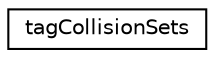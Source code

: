 digraph "Graphical Class Hierarchy"
{
 // LATEX_PDF_SIZE
  edge [fontname="Helvetica",fontsize="10",labelfontname="Helvetica",labelfontsize="10"];
  node [fontname="Helvetica",fontsize="10",shape=record];
  rankdir="LR";
  Node0 [label="tagCollisionSets",height=0.2,width=0.4,color="black", fillcolor="white", style="filled",URL="$structtag_collision_sets.html",tooltip=" "];
}
